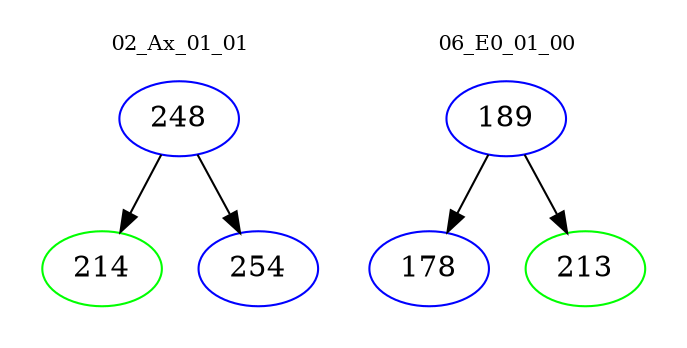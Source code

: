 digraph{
subgraph cluster_0 {
color = white
label = "02_Ax_01_01";
fontsize=10;
T0_248 [label="248", color="blue"]
T0_248 -> T0_214 [color="black"]
T0_214 [label="214", color="green"]
T0_248 -> T0_254 [color="black"]
T0_254 [label="254", color="blue"]
}
subgraph cluster_1 {
color = white
label = "06_E0_01_00";
fontsize=10;
T1_189 [label="189", color="blue"]
T1_189 -> T1_178 [color="black"]
T1_178 [label="178", color="blue"]
T1_189 -> T1_213 [color="black"]
T1_213 [label="213", color="green"]
}
}
